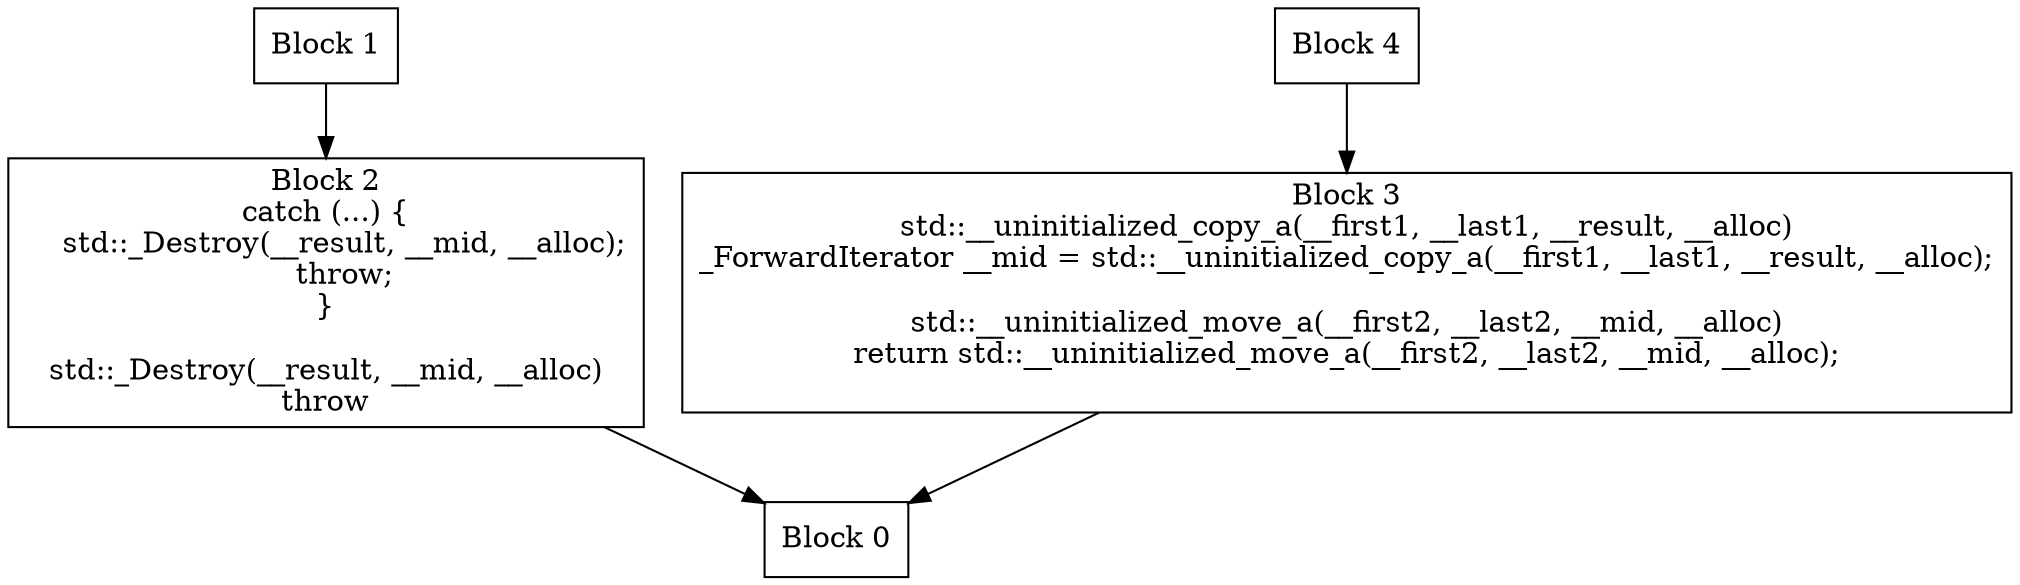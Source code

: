 digraph CFG {
  node [shape=box];
  0 [label="Block 0\n"];
  1 [label="Block 1\n"];
  2 [label="Block 2\ncatch (...) {
    std::_Destroy(__result, __mid, __alloc);
    throw;
}
\nstd::_Destroy(__result, __mid, __alloc)\nthrow\n"];
  3 [label="Block 3\nstd::__uninitialized_copy_a(__first1, __last1, __result, __alloc)\n_ForwardIterator __mid = std::__uninitialized_copy_a(__first1, __last1, __result, __alloc);
\nstd::__uninitialized_move_a(__first2, __last2, __mid, __alloc)\nreturn std::__uninitialized_move_a(__first2, __last2, __mid, __alloc);
\n"];
  4 [label="Block 4\n"];
  1 -> 2;
  2 -> 0;
  3 -> 0;
  4 -> 3;
}
